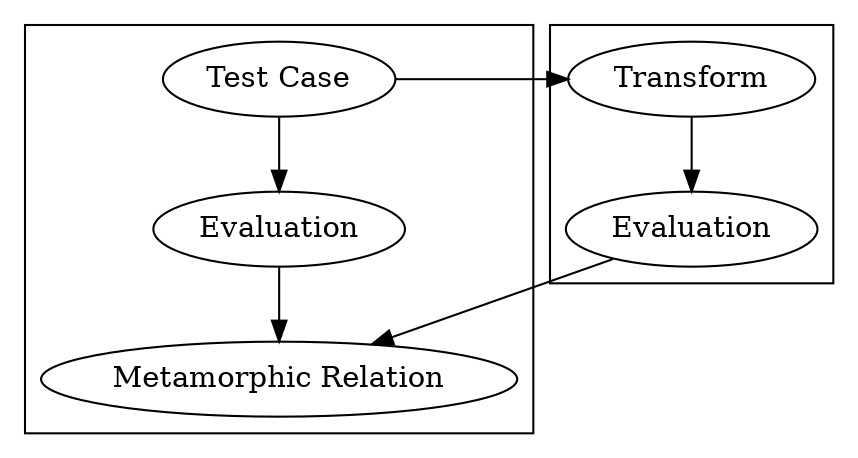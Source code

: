 digraph {

    subgraph cluster_0 {
        Input[label="Test Case"]
        Evaluation
        Analysis[label="Metamorphic Relation"]
    }

    subgraph cluster_1 {
        Input2[label="Transform"]
        Evaluation2[label="Evaluation"]
    }

    Input -> Input2[constraint=false]
    Input2 -> Evaluation2

    Input -> Evaluation
    Evaluation -> Analysis
    Evaluation2 -> Analysis
}
